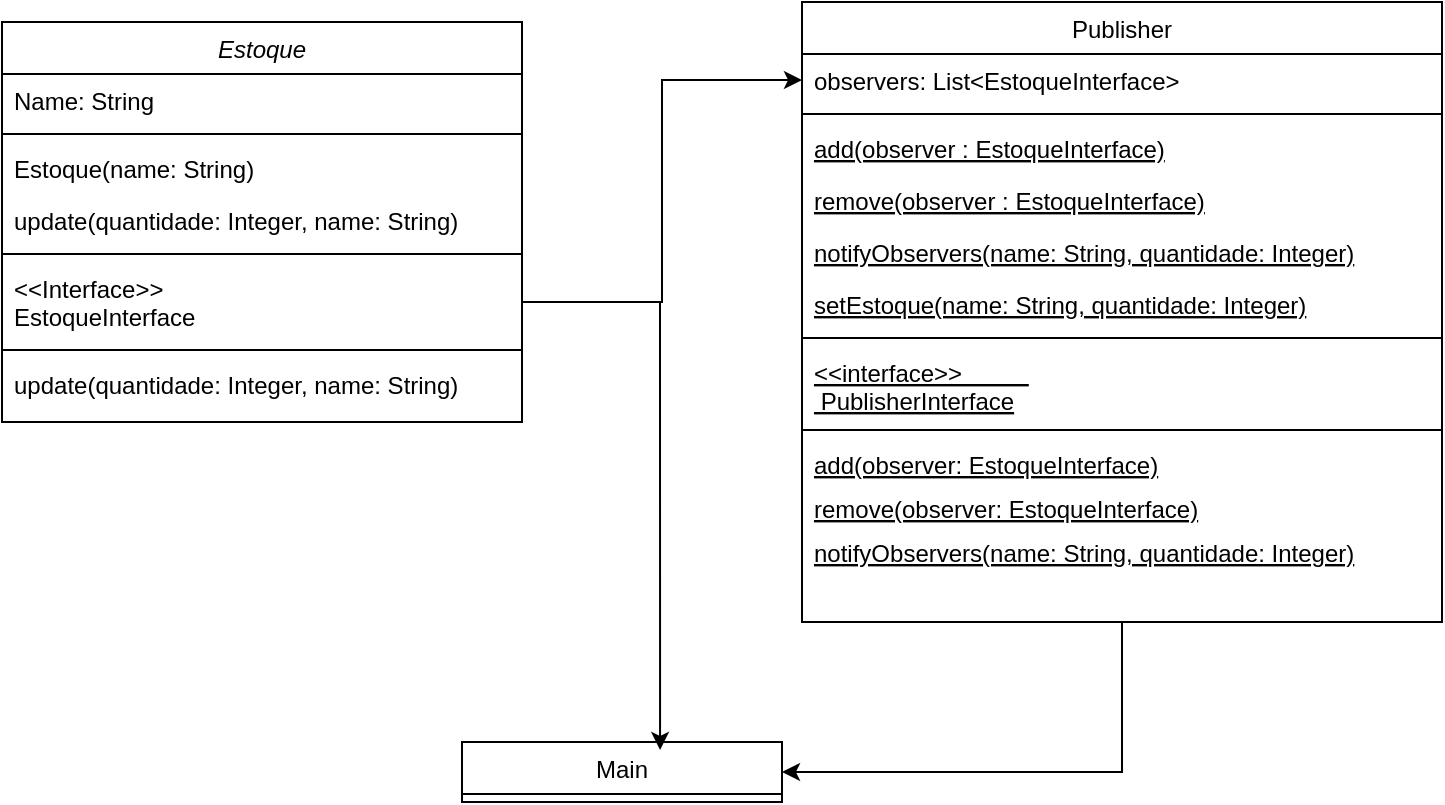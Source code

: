 <mxfile version="24.7.8">
  <diagram id="C5RBs43oDa-KdzZeNtuy" name="Page-1">
    <mxGraphModel dx="864" dy="556" grid="1" gridSize="10" guides="1" tooltips="1" connect="1" arrows="1" fold="1" page="1" pageScale="1" pageWidth="827" pageHeight="1169" math="0" shadow="0">
      <root>
        <mxCell id="WIyWlLk6GJQsqaUBKTNV-0" />
        <mxCell id="WIyWlLk6GJQsqaUBKTNV-1" parent="WIyWlLk6GJQsqaUBKTNV-0" />
        <mxCell id="zkfFHV4jXpPFQw0GAbJ--0" value="Estoque" style="swimlane;fontStyle=2;align=center;verticalAlign=top;childLayout=stackLayout;horizontal=1;startSize=26;horizontalStack=0;resizeParent=1;resizeLast=0;collapsible=1;marginBottom=0;rounded=0;shadow=0;strokeWidth=1;" parent="WIyWlLk6GJQsqaUBKTNV-1" vertex="1">
          <mxGeometry x="80" y="90" width="260" height="200" as="geometry">
            <mxRectangle x="230" y="140" width="160" height="26" as="alternateBounds" />
          </mxGeometry>
        </mxCell>
        <mxCell id="zkfFHV4jXpPFQw0GAbJ--1" value="Name: String" style="text;align=left;verticalAlign=top;spacingLeft=4;spacingRight=4;overflow=hidden;rotatable=0;points=[[0,0.5],[1,0.5]];portConstraint=eastwest;" parent="zkfFHV4jXpPFQw0GAbJ--0" vertex="1">
          <mxGeometry y="26" width="260" height="26" as="geometry" />
        </mxCell>
        <mxCell id="zkfFHV4jXpPFQw0GAbJ--4" value="" style="line;html=1;strokeWidth=1;align=left;verticalAlign=middle;spacingTop=-1;spacingLeft=3;spacingRight=3;rotatable=0;labelPosition=right;points=[];portConstraint=eastwest;" parent="zkfFHV4jXpPFQw0GAbJ--0" vertex="1">
          <mxGeometry y="52" width="260" height="8" as="geometry" />
        </mxCell>
        <mxCell id="zkfFHV4jXpPFQw0GAbJ--5" value="Estoque(name: String)" style="text;align=left;verticalAlign=top;spacingLeft=4;spacingRight=4;overflow=hidden;rotatable=0;points=[[0,0.5],[1,0.5]];portConstraint=eastwest;" parent="zkfFHV4jXpPFQw0GAbJ--0" vertex="1">
          <mxGeometry y="60" width="260" height="26" as="geometry" />
        </mxCell>
        <mxCell id="M-jH5JDAhnmP-tIq0Lse-6" value="update(quantidade: Integer, name: String)" style="text;align=left;verticalAlign=top;spacingLeft=4;spacingRight=4;overflow=hidden;rotatable=0;points=[[0,0.5],[1,0.5]];portConstraint=eastwest;" vertex="1" parent="zkfFHV4jXpPFQw0GAbJ--0">
          <mxGeometry y="86" width="260" height="26" as="geometry" />
        </mxCell>
        <mxCell id="M-jH5JDAhnmP-tIq0Lse-5" value="" style="line;html=1;strokeWidth=1;align=left;verticalAlign=middle;spacingTop=-1;spacingLeft=3;spacingRight=3;rotatable=0;labelPosition=right;points=[];portConstraint=eastwest;" vertex="1" parent="zkfFHV4jXpPFQw0GAbJ--0">
          <mxGeometry y="112" width="260" height="8" as="geometry" />
        </mxCell>
        <mxCell id="M-jH5JDAhnmP-tIq0Lse-9" value="&lt;&lt;Interface&gt;&gt;&#xa;EstoqueInterface" style="text;align=left;verticalAlign=top;spacingLeft=4;spacingRight=4;overflow=hidden;rotatable=0;points=[[0,0.5],[1,0.5]];portConstraint=eastwest;" vertex="1" parent="zkfFHV4jXpPFQw0GAbJ--0">
          <mxGeometry y="120" width="260" height="40" as="geometry" />
        </mxCell>
        <mxCell id="M-jH5JDAhnmP-tIq0Lse-10" value="" style="line;html=1;strokeWidth=1;align=left;verticalAlign=middle;spacingTop=-1;spacingLeft=3;spacingRight=3;rotatable=0;labelPosition=right;points=[];portConstraint=eastwest;" vertex="1" parent="zkfFHV4jXpPFQw0GAbJ--0">
          <mxGeometry y="160" width="260" height="8" as="geometry" />
        </mxCell>
        <mxCell id="M-jH5JDAhnmP-tIq0Lse-11" value="update(quantidade: Integer, name: String)" style="text;align=left;verticalAlign=top;spacingLeft=4;spacingRight=4;overflow=hidden;rotatable=0;points=[[0,0.5],[1,0.5]];portConstraint=eastwest;" vertex="1" parent="zkfFHV4jXpPFQw0GAbJ--0">
          <mxGeometry y="168" width="260" height="32" as="geometry" />
        </mxCell>
        <mxCell id="M-jH5JDAhnmP-tIq0Lse-35" style="edgeStyle=orthogonalEdgeStyle;rounded=0;orthogonalLoop=1;jettySize=auto;html=1;exitX=0.5;exitY=1;exitDx=0;exitDy=0;entryX=1;entryY=0.5;entryDx=0;entryDy=0;" edge="1" parent="WIyWlLk6GJQsqaUBKTNV-1" source="M-jH5JDAhnmP-tIq0Lse-12" target="M-jH5JDAhnmP-tIq0Lse-27">
          <mxGeometry relative="1" as="geometry" />
        </mxCell>
        <mxCell id="M-jH5JDAhnmP-tIq0Lse-12" value="Publisher" style="swimlane;fontStyle=0;align=center;verticalAlign=top;childLayout=stackLayout;horizontal=1;startSize=26;horizontalStack=0;resizeParent=1;resizeLast=0;collapsible=1;marginBottom=0;rounded=0;shadow=0;strokeWidth=1;" vertex="1" parent="WIyWlLk6GJQsqaUBKTNV-1">
          <mxGeometry x="480" y="80" width="320" height="310" as="geometry">
            <mxRectangle x="130" y="380" width="160" height="26" as="alternateBounds" />
          </mxGeometry>
        </mxCell>
        <mxCell id="M-jH5JDAhnmP-tIq0Lse-13" value="observers: List&lt;EstoqueInterface&gt;" style="text;align=left;verticalAlign=top;spacingLeft=4;spacingRight=4;overflow=hidden;rotatable=0;points=[[0,0.5],[1,0.5]];portConstraint=eastwest;" vertex="1" parent="M-jH5JDAhnmP-tIq0Lse-12">
          <mxGeometry y="26" width="320" height="26" as="geometry" />
        </mxCell>
        <mxCell id="M-jH5JDAhnmP-tIq0Lse-15" value="" style="line;html=1;strokeWidth=1;align=left;verticalAlign=middle;spacingTop=-1;spacingLeft=3;spacingRight=3;rotatable=0;labelPosition=right;points=[];portConstraint=eastwest;" vertex="1" parent="M-jH5JDAhnmP-tIq0Lse-12">
          <mxGeometry y="52" width="320" height="8" as="geometry" />
        </mxCell>
        <mxCell id="M-jH5JDAhnmP-tIq0Lse-16" value="add(observer : EstoqueInterface)" style="text;align=left;verticalAlign=top;spacingLeft=4;spacingRight=4;overflow=hidden;rotatable=0;points=[[0,0.5],[1,0.5]];portConstraint=eastwest;fontStyle=4" vertex="1" parent="M-jH5JDAhnmP-tIq0Lse-12">
          <mxGeometry y="60" width="320" height="26" as="geometry" />
        </mxCell>
        <mxCell id="M-jH5JDAhnmP-tIq0Lse-18" value="remove(observer : EstoqueInterface)" style="text;align=left;verticalAlign=top;spacingLeft=4;spacingRight=4;overflow=hidden;rotatable=0;points=[[0,0.5],[1,0.5]];portConstraint=eastwest;fontStyle=4" vertex="1" parent="M-jH5JDAhnmP-tIq0Lse-12">
          <mxGeometry y="86" width="320" height="26" as="geometry" />
        </mxCell>
        <mxCell id="M-jH5JDAhnmP-tIq0Lse-19" value="notifyObservers(name: String, quantidade: Integer)" style="text;align=left;verticalAlign=top;spacingLeft=4;spacingRight=4;overflow=hidden;rotatable=0;points=[[0,0.5],[1,0.5]];portConstraint=eastwest;fontStyle=4" vertex="1" parent="M-jH5JDAhnmP-tIq0Lse-12">
          <mxGeometry y="112" width="320" height="26" as="geometry" />
        </mxCell>
        <mxCell id="M-jH5JDAhnmP-tIq0Lse-20" value="setEstoque(name: String, quantidade: Integer)" style="text;align=left;verticalAlign=top;spacingLeft=4;spacingRight=4;overflow=hidden;rotatable=0;points=[[0,0.5],[1,0.5]];portConstraint=eastwest;fontStyle=4" vertex="1" parent="M-jH5JDAhnmP-tIq0Lse-12">
          <mxGeometry y="138" width="320" height="26" as="geometry" />
        </mxCell>
        <mxCell id="M-jH5JDAhnmP-tIq0Lse-21" value="" style="line;html=1;strokeWidth=1;align=left;verticalAlign=middle;spacingTop=-1;spacingLeft=3;spacingRight=3;rotatable=0;labelPosition=right;points=[];portConstraint=eastwest;" vertex="1" parent="M-jH5JDAhnmP-tIq0Lse-12">
          <mxGeometry y="164" width="320" height="8" as="geometry" />
        </mxCell>
        <mxCell id="M-jH5JDAhnmP-tIq0Lse-22" value="&lt;&lt;interface&gt;&gt;          &#xa; PublisherInterface" style="text;align=left;verticalAlign=top;spacingLeft=4;spacingRight=4;overflow=hidden;rotatable=0;points=[[0,0.5],[1,0.5]];portConstraint=eastwest;fontStyle=4" vertex="1" parent="M-jH5JDAhnmP-tIq0Lse-12">
          <mxGeometry y="172" width="320" height="38" as="geometry" />
        </mxCell>
        <mxCell id="M-jH5JDAhnmP-tIq0Lse-23" value="" style="line;html=1;strokeWidth=1;align=left;verticalAlign=middle;spacingTop=-1;spacingLeft=3;spacingRight=3;rotatable=0;labelPosition=right;points=[];portConstraint=eastwest;" vertex="1" parent="M-jH5JDAhnmP-tIq0Lse-12">
          <mxGeometry y="210" width="320" height="8" as="geometry" />
        </mxCell>
        <mxCell id="M-jH5JDAhnmP-tIq0Lse-24" value="add(observer: EstoqueInterface)" style="text;align=left;verticalAlign=top;spacingLeft=4;spacingRight=4;overflow=hidden;rotatable=0;points=[[0,0.5],[1,0.5]];portConstraint=eastwest;fontStyle=4" vertex="1" parent="M-jH5JDAhnmP-tIq0Lse-12">
          <mxGeometry y="218" width="320" height="22" as="geometry" />
        </mxCell>
        <mxCell id="M-jH5JDAhnmP-tIq0Lse-25" value="remove(observer: EstoqueInterface)" style="text;align=left;verticalAlign=top;spacingLeft=4;spacingRight=4;overflow=hidden;rotatable=0;points=[[0,0.5],[1,0.5]];portConstraint=eastwest;fontStyle=4" vertex="1" parent="M-jH5JDAhnmP-tIq0Lse-12">
          <mxGeometry y="240" width="320" height="22" as="geometry" />
        </mxCell>
        <mxCell id="M-jH5JDAhnmP-tIq0Lse-26" value="notifyObservers(name: String, quantidade: Integer)" style="text;align=left;verticalAlign=top;spacingLeft=4;spacingRight=4;overflow=hidden;rotatable=0;points=[[0,0.5],[1,0.5]];portConstraint=eastwest;fontStyle=4" vertex="1" parent="M-jH5JDAhnmP-tIq0Lse-12">
          <mxGeometry y="262" width="320" height="22" as="geometry" />
        </mxCell>
        <mxCell id="M-jH5JDAhnmP-tIq0Lse-27" value="Main" style="swimlane;fontStyle=0;align=center;verticalAlign=top;childLayout=stackLayout;horizontal=1;startSize=26;horizontalStack=0;resizeParent=1;resizeLast=0;collapsible=1;marginBottom=0;rounded=0;shadow=0;strokeWidth=1;" vertex="1" parent="WIyWlLk6GJQsqaUBKTNV-1">
          <mxGeometry x="310" y="450" width="160" height="30" as="geometry">
            <mxRectangle x="130" y="380" width="160" height="26" as="alternateBounds" />
          </mxGeometry>
        </mxCell>
        <mxCell id="M-jH5JDAhnmP-tIq0Lse-33" style="edgeStyle=orthogonalEdgeStyle;rounded=0;orthogonalLoop=1;jettySize=auto;html=1;exitX=1;exitY=0.5;exitDx=0;exitDy=0;entryX=0;entryY=0.5;entryDx=0;entryDy=0;" edge="1" parent="WIyWlLk6GJQsqaUBKTNV-1" source="M-jH5JDAhnmP-tIq0Lse-9" target="M-jH5JDAhnmP-tIq0Lse-13">
          <mxGeometry relative="1" as="geometry" />
        </mxCell>
        <mxCell id="M-jH5JDAhnmP-tIq0Lse-37" style="edgeStyle=orthogonalEdgeStyle;rounded=0;orthogonalLoop=1;jettySize=auto;html=1;exitX=1;exitY=0.5;exitDx=0;exitDy=0;entryX=0.619;entryY=0.133;entryDx=0;entryDy=0;entryPerimeter=0;" edge="1" parent="WIyWlLk6GJQsqaUBKTNV-1" source="M-jH5JDAhnmP-tIq0Lse-9" target="M-jH5JDAhnmP-tIq0Lse-27">
          <mxGeometry relative="1" as="geometry" />
        </mxCell>
      </root>
    </mxGraphModel>
  </diagram>
</mxfile>
